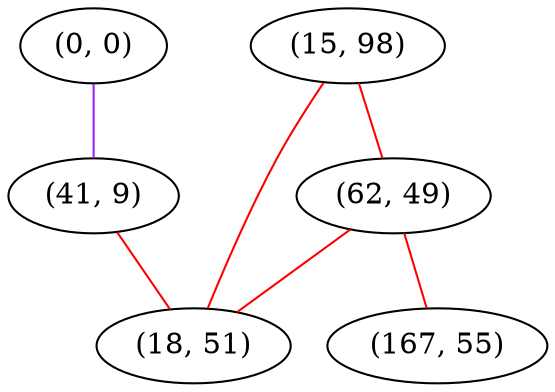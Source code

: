 graph "" {
"(0, 0)";
"(15, 98)";
"(41, 9)";
"(62, 49)";
"(18, 51)";
"(167, 55)";
"(0, 0)" -- "(41, 9)"  [color=purple, key=0, weight=4];
"(15, 98)" -- "(62, 49)"  [color=red, key=0, weight=1];
"(15, 98)" -- "(18, 51)"  [color=red, key=0, weight=1];
"(41, 9)" -- "(18, 51)"  [color=red, key=0, weight=1];
"(62, 49)" -- "(18, 51)"  [color=red, key=0, weight=1];
"(62, 49)" -- "(167, 55)"  [color=red, key=0, weight=1];
}
